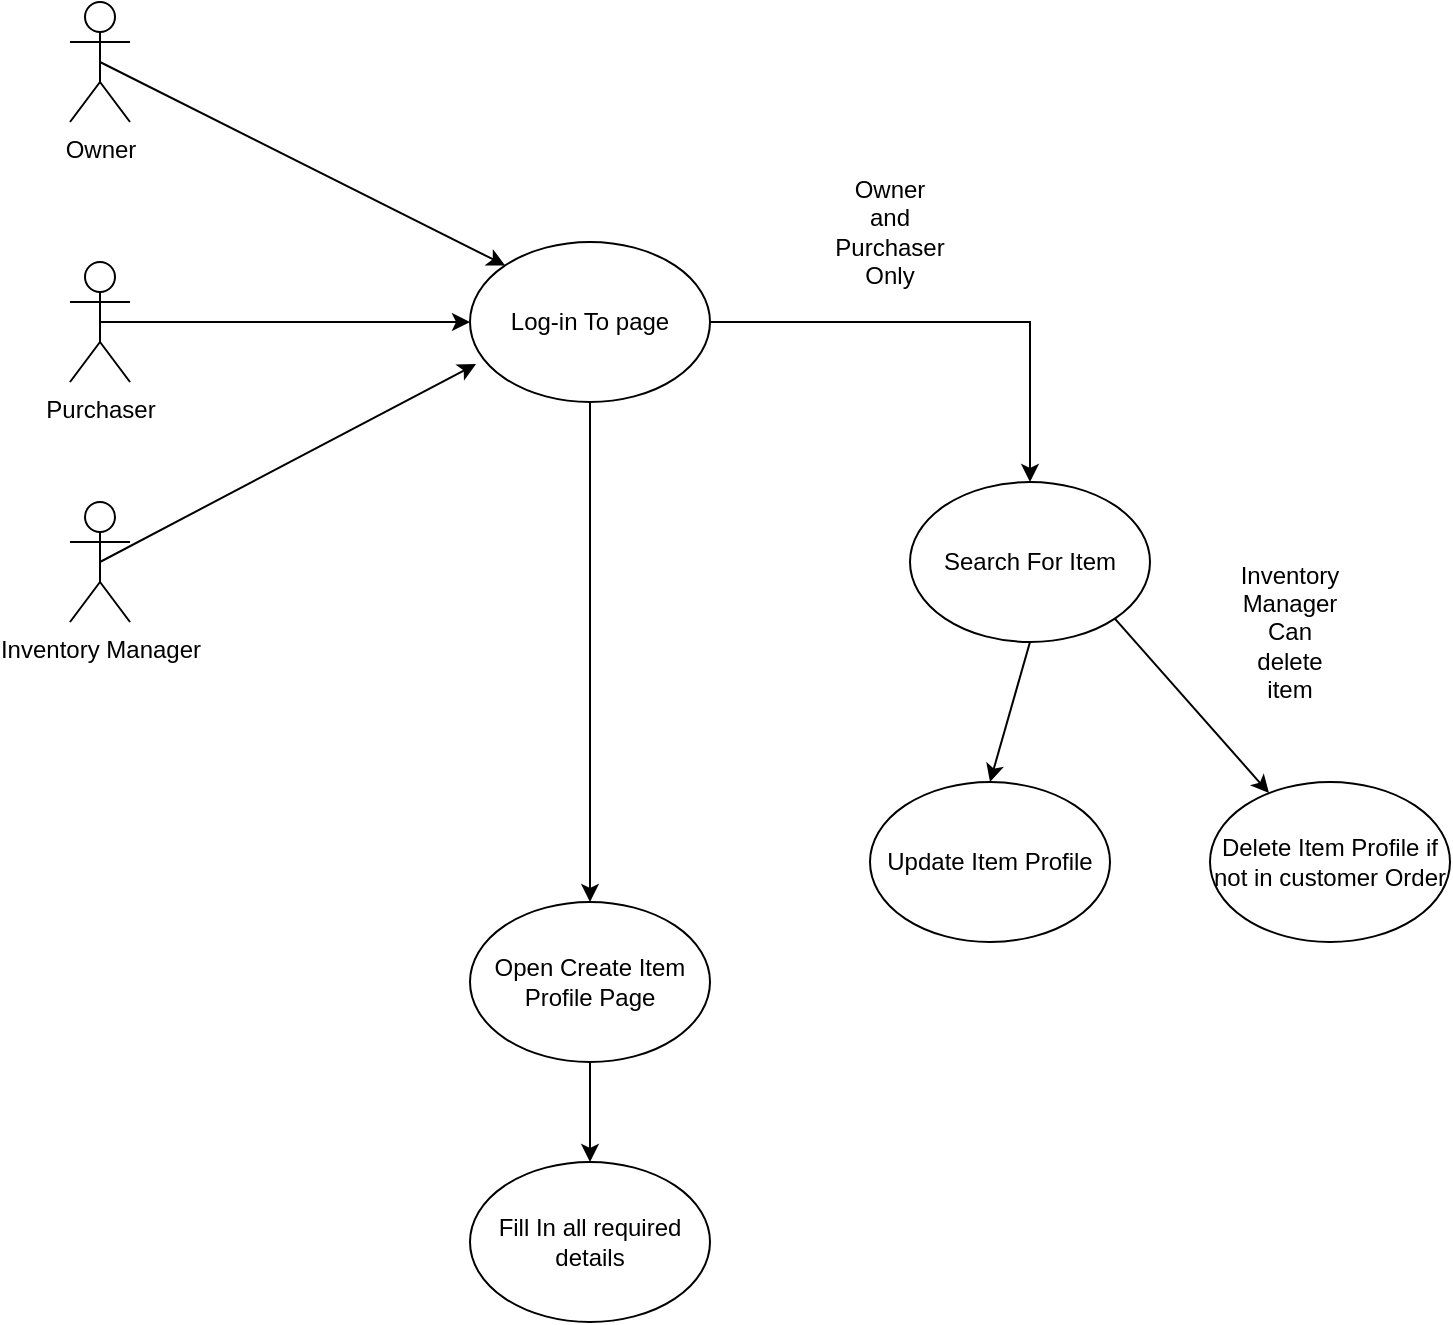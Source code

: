 <mxfile version="20.4.0" type="device"><diagram id="EGvAok9Goy9Ng1PmMsM3" name="Page-1"><mxGraphModel dx="1040" dy="658" grid="1" gridSize="10" guides="1" tooltips="1" connect="1" arrows="1" fold="1" page="1" pageScale="1" pageWidth="850" pageHeight="1100" math="0" shadow="0"><root><mxCell id="0"/><mxCell id="1" parent="0"/><mxCell id="fxYclXzvmNhmXslm6vMd-1" value="Inventory Manager" style="shape=umlActor;verticalLabelPosition=bottom;verticalAlign=top;html=1;outlineConnect=0;" vertex="1" parent="1"><mxGeometry x="40" y="260" width="30" height="60" as="geometry"/></mxCell><mxCell id="fxYclXzvmNhmXslm6vMd-2" value="Purchaser" style="shape=umlActor;verticalLabelPosition=bottom;verticalAlign=top;html=1;outlineConnect=0;" vertex="1" parent="1"><mxGeometry x="40" y="140" width="30" height="60" as="geometry"/></mxCell><mxCell id="fxYclXzvmNhmXslm6vMd-3" value="Owner" style="shape=umlActor;verticalLabelPosition=bottom;verticalAlign=top;html=1;outlineConnect=0;" vertex="1" parent="1"><mxGeometry x="40" y="10" width="30" height="60" as="geometry"/></mxCell><mxCell id="fxYclXzvmNhmXslm6vMd-5" value="Log-in To page" style="ellipse;whiteSpace=wrap;html=1;" vertex="1" parent="1"><mxGeometry x="240" y="130" width="120" height="80" as="geometry"/></mxCell><mxCell id="fxYclXzvmNhmXslm6vMd-6" value="" style="endArrow=classic;html=1;rounded=0;exitX=0.5;exitY=0.5;exitDx=0;exitDy=0;exitPerimeter=0;entryX=0;entryY=0;entryDx=0;entryDy=0;" edge="1" parent="1" source="fxYclXzvmNhmXslm6vMd-3" target="fxYclXzvmNhmXslm6vMd-5"><mxGeometry width="50" height="50" relative="1" as="geometry"><mxPoint x="400" y="270" as="sourcePoint"/><mxPoint x="450" y="220" as="targetPoint"/></mxGeometry></mxCell><mxCell id="fxYclXzvmNhmXslm6vMd-7" value="" style="endArrow=classic;html=1;rounded=0;exitX=0.5;exitY=0.5;exitDx=0;exitDy=0;exitPerimeter=0;entryX=0.025;entryY=0.763;entryDx=0;entryDy=0;entryPerimeter=0;" edge="1" parent="1" source="fxYclXzvmNhmXslm6vMd-1" target="fxYclXzvmNhmXslm6vMd-5"><mxGeometry width="50" height="50" relative="1" as="geometry"><mxPoint x="80" y="280" as="sourcePoint"/><mxPoint x="130" y="230" as="targetPoint"/></mxGeometry></mxCell><mxCell id="fxYclXzvmNhmXslm6vMd-8" value="" style="endArrow=classic;html=1;rounded=0;exitX=0.5;exitY=0.5;exitDx=0;exitDy=0;exitPerimeter=0;entryX=0;entryY=0.5;entryDx=0;entryDy=0;" edge="1" parent="1" source="fxYclXzvmNhmXslm6vMd-2" target="fxYclXzvmNhmXslm6vMd-5"><mxGeometry width="50" height="50" relative="1" as="geometry"><mxPoint x="400" y="270" as="sourcePoint"/><mxPoint x="450" y="220" as="targetPoint"/></mxGeometry></mxCell><mxCell id="fxYclXzvmNhmXslm6vMd-9" value="" style="endArrow=classic;html=1;rounded=0;exitX=1;exitY=0.5;exitDx=0;exitDy=0;" edge="1" parent="1" source="fxYclXzvmNhmXslm6vMd-5"><mxGeometry width="50" height="50" relative="1" as="geometry"><mxPoint x="390" y="170" as="sourcePoint"/><mxPoint x="520" y="250" as="targetPoint"/><Array as="points"><mxPoint x="520" y="170"/></Array></mxGeometry></mxCell><mxCell id="fxYclXzvmNhmXslm6vMd-10" value="Search For Item" style="ellipse;whiteSpace=wrap;html=1;" vertex="1" parent="1"><mxGeometry x="460" y="250" width="120" height="80" as="geometry"/></mxCell><mxCell id="fxYclXzvmNhmXslm6vMd-11" value="Update Item Profile" style="ellipse;whiteSpace=wrap;html=1;" vertex="1" parent="1"><mxGeometry x="440" y="400" width="120" height="80" as="geometry"/></mxCell><mxCell id="fxYclXzvmNhmXslm6vMd-12" value="Delete Item Profile if not in customer Order" style="ellipse;whiteSpace=wrap;html=1;" vertex="1" parent="1"><mxGeometry x="610" y="400" width="120" height="80" as="geometry"/></mxCell><mxCell id="fxYclXzvmNhmXslm6vMd-13" value="" style="endArrow=classic;html=1;rounded=0;exitX=0.5;exitY=1;exitDx=0;exitDy=0;entryX=0.5;entryY=0;entryDx=0;entryDy=0;" edge="1" parent="1" source="fxYclXzvmNhmXslm6vMd-10" target="fxYclXzvmNhmXslm6vMd-11"><mxGeometry width="50" height="50" relative="1" as="geometry"><mxPoint x="400" y="470" as="sourcePoint"/><mxPoint x="450" y="420" as="targetPoint"/></mxGeometry></mxCell><mxCell id="fxYclXzvmNhmXslm6vMd-14" value="Owner and Purchaser Only" style="text;html=1;strokeColor=none;fillColor=none;align=center;verticalAlign=middle;whiteSpace=wrap;rounded=0;" vertex="1" parent="1"><mxGeometry x="420" y="110" width="60" height="30" as="geometry"/></mxCell><mxCell id="fxYclXzvmNhmXslm6vMd-16" value="" style="endArrow=classic;html=1;rounded=0;exitX=1;exitY=1;exitDx=0;exitDy=0;" edge="1" parent="1" source="fxYclXzvmNhmXslm6vMd-10" target="fxYclXzvmNhmXslm6vMd-12"><mxGeometry width="50" height="50" relative="1" as="geometry"><mxPoint x="400" y="440" as="sourcePoint"/><mxPoint x="450" y="390" as="targetPoint"/></mxGeometry></mxCell><mxCell id="fxYclXzvmNhmXslm6vMd-17" value="" style="endArrow=classic;html=1;rounded=0;exitX=0.5;exitY=1;exitDx=0;exitDy=0;" edge="1" parent="1" source="fxYclXzvmNhmXslm6vMd-5"><mxGeometry width="50" height="50" relative="1" as="geometry"><mxPoint x="400" y="440" as="sourcePoint"/><mxPoint x="300" y="460" as="targetPoint"/></mxGeometry></mxCell><mxCell id="fxYclXzvmNhmXslm6vMd-19" value="Inventory Manager Can delete item" style="text;html=1;strokeColor=none;fillColor=none;align=center;verticalAlign=middle;whiteSpace=wrap;rounded=0;" vertex="1" parent="1"><mxGeometry x="620" y="310" width="60" height="30" as="geometry"/></mxCell><mxCell id="fxYclXzvmNhmXslm6vMd-20" value="Open Create Item Profile Page" style="ellipse;whiteSpace=wrap;html=1;" vertex="1" parent="1"><mxGeometry x="240" y="460" width="120" height="80" as="geometry"/></mxCell><mxCell id="fxYclXzvmNhmXslm6vMd-21" value="Fill In all required details" style="ellipse;whiteSpace=wrap;html=1;" vertex="1" parent="1"><mxGeometry x="240" y="590" width="120" height="80" as="geometry"/></mxCell><mxCell id="fxYclXzvmNhmXslm6vMd-22" value="" style="endArrow=classic;html=1;rounded=0;exitX=0.5;exitY=1;exitDx=0;exitDy=0;entryX=0.5;entryY=0;entryDx=0;entryDy=0;" edge="1" parent="1" source="fxYclXzvmNhmXslm6vMd-20" target="fxYclXzvmNhmXslm6vMd-21"><mxGeometry width="50" height="50" relative="1" as="geometry"><mxPoint x="400" y="500" as="sourcePoint"/><mxPoint x="450" y="450" as="targetPoint"/></mxGeometry></mxCell></root></mxGraphModel></diagram></mxfile>